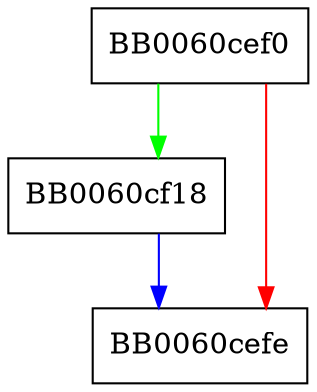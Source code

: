 digraph cleanup3_doall {
  node [shape="box"];
  graph [splines=ortho];
  BB0060cef0 -> BB0060cf18 [color="green"];
  BB0060cef0 -> BB0060cefe [color="red"];
  BB0060cf18 -> BB0060cefe [color="blue"];
}